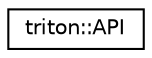 digraph "Graphical Class Hierarchy"
{
  edge [fontname="Helvetica",fontsize="10",labelfontname="Helvetica",labelfontsize="10"];
  node [fontname="Helvetica",fontsize="10",shape=record];
  rankdir="LR";
  Node0 [label="triton::API",height=0.2,width=0.4,color="black", fillcolor="white", style="filled",URL="$classtriton_1_1API.html",tooltip="This is used as C++ API. "];
}
